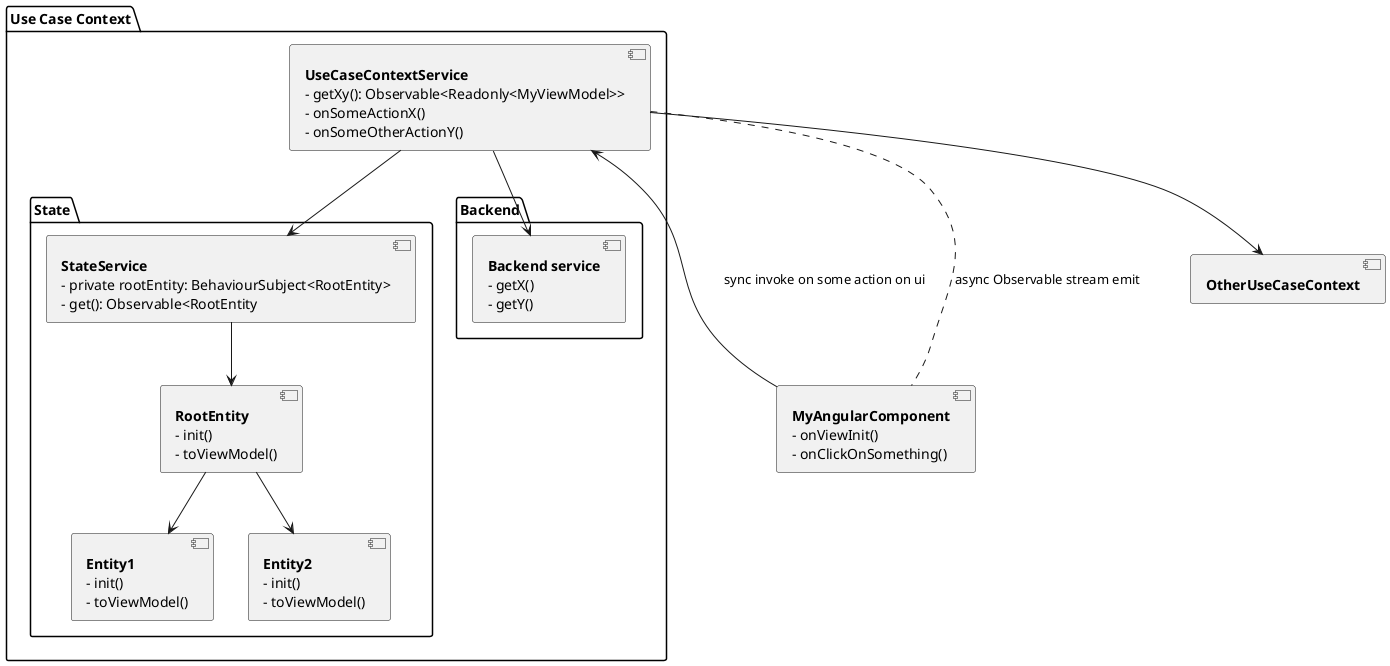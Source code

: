 @startuml Use case flow diagram

component MyAngularComponent [
**MyAngularComponent**
- onViewInit()
- onClickOnSomething()
]
    component OtherUseCaseContext [
        **OtherUseCaseContext**
      ]
package "Use Case Context" {
    component UseCaseContextService [
        **UseCaseContextService**
        - getXy(): Observable<Readonly<MyViewModel>>
        - onSomeActionX()
        - onSomeOtherActionY()
      ]
    package "State" {
      component StateService [
        **StateService**
        - private rootEntity: BehaviourSubject<RootEntity>
        - get(): Observable<RootEntity
      ]
      component RootEntity [
        **RootEntity**
        - init()
        - toViewModel()
      ]
      component Entity1 [
        **Entity1**
        - init()
        - toViewModel()
      ]
      component Entity2 [
        **Entity2**
        - init()
        - toViewModel()
      ]
    }
    package "Backend" {
        component BackendService [
            **Backend service**
            - getX()
            - getY()
        ]
    }
}
[StateService] --> [RootEntity]
[RootEntity] --> [Entity1]
[RootEntity] --> [Entity2]

[UseCaseContextService] --> [StateService]
[UseCaseContextService] --> [BackendService]

[MyAngularComponent] --> [UseCaseContextService] : sync invoke on some action on ui
[UseCaseContextService] ... [MyAngularComponent] : async Observable stream emit 

[UseCaseContextService] --> [OtherUseCaseContext]
 
@enduml
